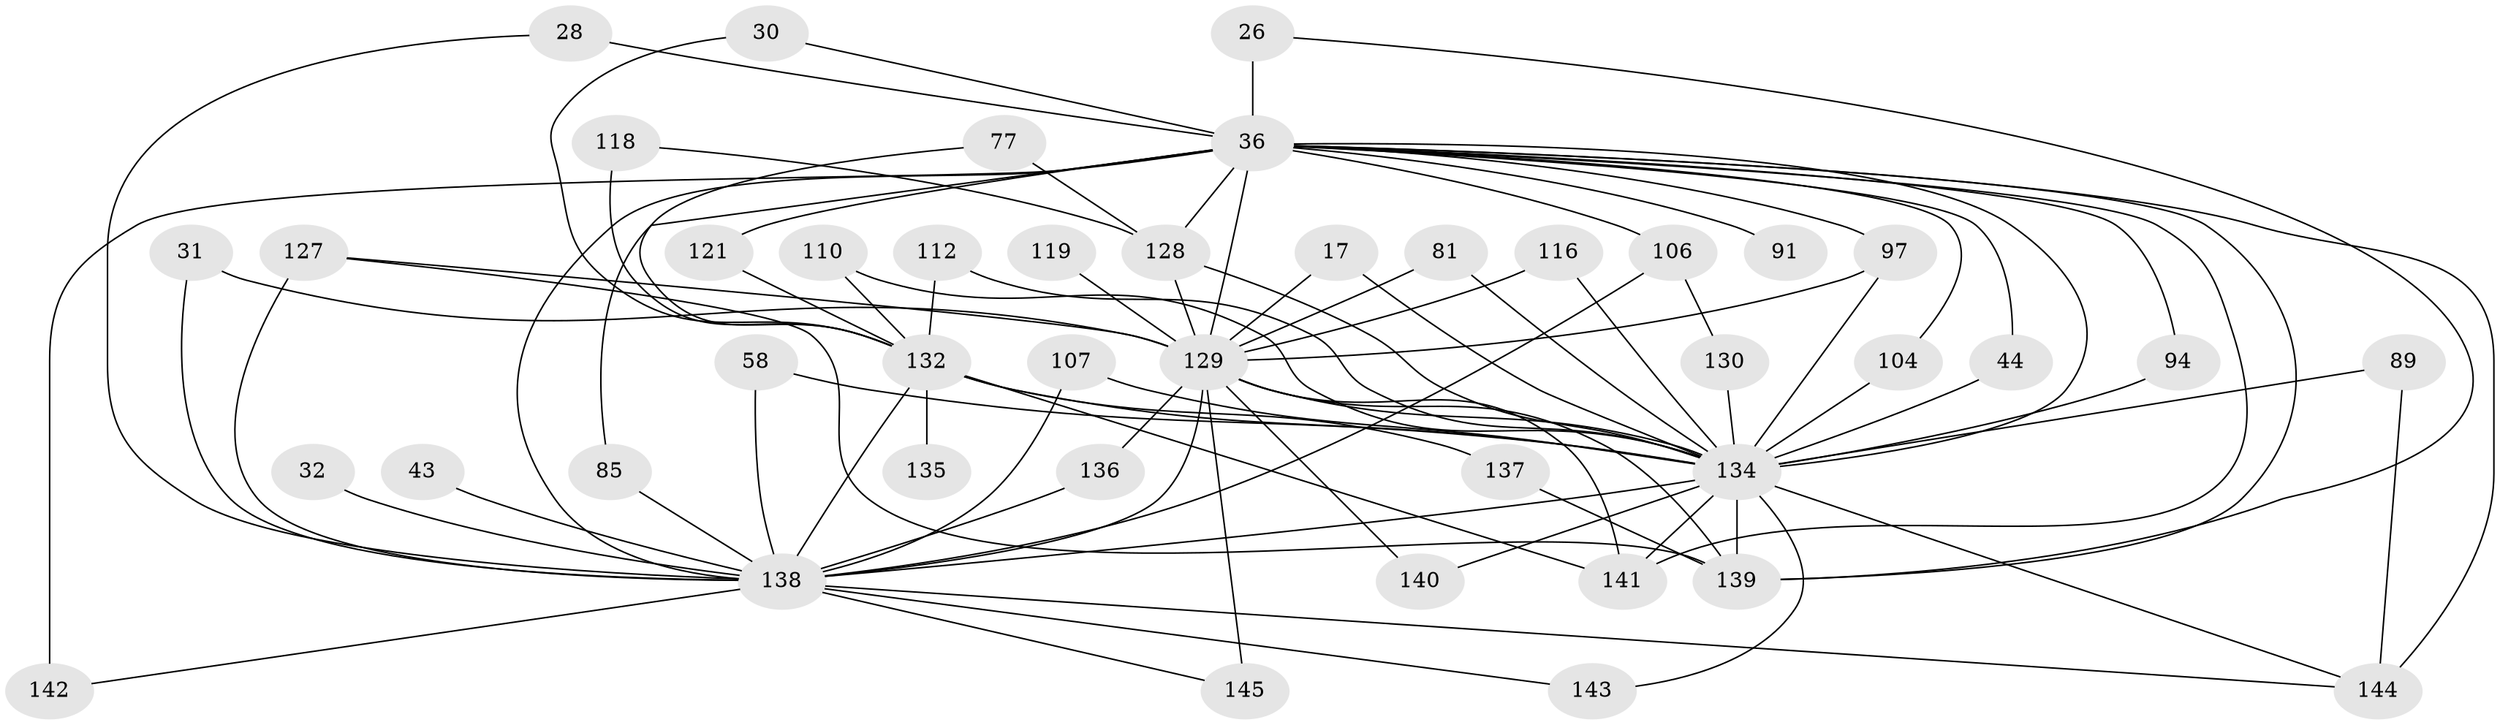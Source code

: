 // original degree distribution, {18: 0.006896551724137931, 27: 0.006896551724137931, 21: 0.006896551724137931, 16: 0.013793103448275862, 26: 0.006896551724137931, 36: 0.006896551724137931, 31: 0.006896551724137931, 20: 0.013793103448275862, 3: 0.2, 4: 0.0896551724137931, 5: 0.05517241379310345, 8: 0.006896551724137931, 2: 0.5310344827586206, 7: 0.006896551724137931, 14: 0.006896551724137931, 10: 0.006896551724137931, 6: 0.020689655172413793, 9: 0.006896551724137931}
// Generated by graph-tools (version 1.1) at 2025/49/03/04/25 21:49:25]
// undirected, 43 vertices, 86 edges
graph export_dot {
graph [start="1"]
  node [color=gray90,style=filled];
  17;
  26;
  28;
  30;
  31;
  32;
  36 [super="+16+3+6"];
  43;
  44;
  58 [super="+11"];
  77;
  81;
  85;
  89;
  91;
  94;
  97 [super="+53+82"];
  104;
  106 [super="+101"];
  107;
  110;
  112 [super="+79+21"];
  116 [super="+37"];
  118;
  119;
  121;
  127 [super="+71"];
  128 [super="+117"];
  129 [super="+99+35+125"];
  130;
  132 [super="+48+73+49+90+83"];
  134 [super="+114+108"];
  135 [super="+120"];
  136;
  137;
  138 [super="+102+126+95+123"];
  139 [super="+96+103"];
  140;
  141 [super="+124"];
  142 [super="+72"];
  143;
  144 [super="+15+133"];
  145 [super="+20+76"];
  17 -- 134;
  17 -- 129;
  26 -- 36 [weight=2];
  26 -- 139;
  28 -- 36;
  28 -- 138;
  30 -- 36;
  30 -- 132;
  31 -- 138;
  31 -- 129;
  32 -- 138 [weight=3];
  36 -- 91 [weight=2];
  36 -- 94;
  36 -- 104;
  36 -- 106;
  36 -- 44;
  36 -- 121;
  36 -- 144 [weight=5];
  36 -- 85;
  36 -- 138 [weight=11];
  36 -- 128 [weight=2];
  36 -- 134 [weight=10];
  36 -- 97;
  36 -- 141 [weight=5];
  36 -- 129 [weight=11];
  36 -- 139;
  36 -- 142 [weight=2];
  43 -- 138 [weight=2];
  44 -- 134;
  58 -- 138;
  58 -- 134 [weight=2];
  77 -- 128;
  77 -- 132;
  81 -- 134;
  81 -- 129;
  85 -- 138;
  89 -- 144;
  89 -- 134;
  94 -- 134;
  97 -- 134;
  97 -- 129 [weight=2];
  104 -- 134;
  106 -- 130;
  106 -- 138 [weight=4];
  107 -- 138;
  107 -- 134;
  110 -- 132;
  110 -- 134;
  112 -- 132 [weight=2];
  112 -- 134;
  116 -- 129;
  116 -- 134 [weight=2];
  118 -- 128;
  118 -- 132;
  119 -- 129;
  121 -- 132;
  127 -- 138;
  127 -- 129;
  127 -- 139;
  128 -- 134 [weight=2];
  128 -- 129 [weight=2];
  129 -- 141 [weight=3];
  129 -- 145 [weight=4];
  129 -- 134 [weight=7];
  129 -- 136;
  129 -- 138 [weight=8];
  129 -- 140;
  129 -- 139 [weight=3];
  130 -- 134;
  132 -- 138 [weight=15];
  132 -- 134 [weight=9];
  132 -- 135 [weight=3];
  132 -- 137;
  132 -- 141 [weight=2];
  134 -- 138 [weight=11];
  134 -- 139 [weight=6];
  134 -- 140;
  134 -- 141 [weight=4];
  134 -- 143;
  134 -- 144 [weight=3];
  136 -- 138;
  137 -- 139;
  138 -- 142;
  138 -- 145 [weight=2];
  138 -- 143;
  138 -- 144 [weight=2];
}
